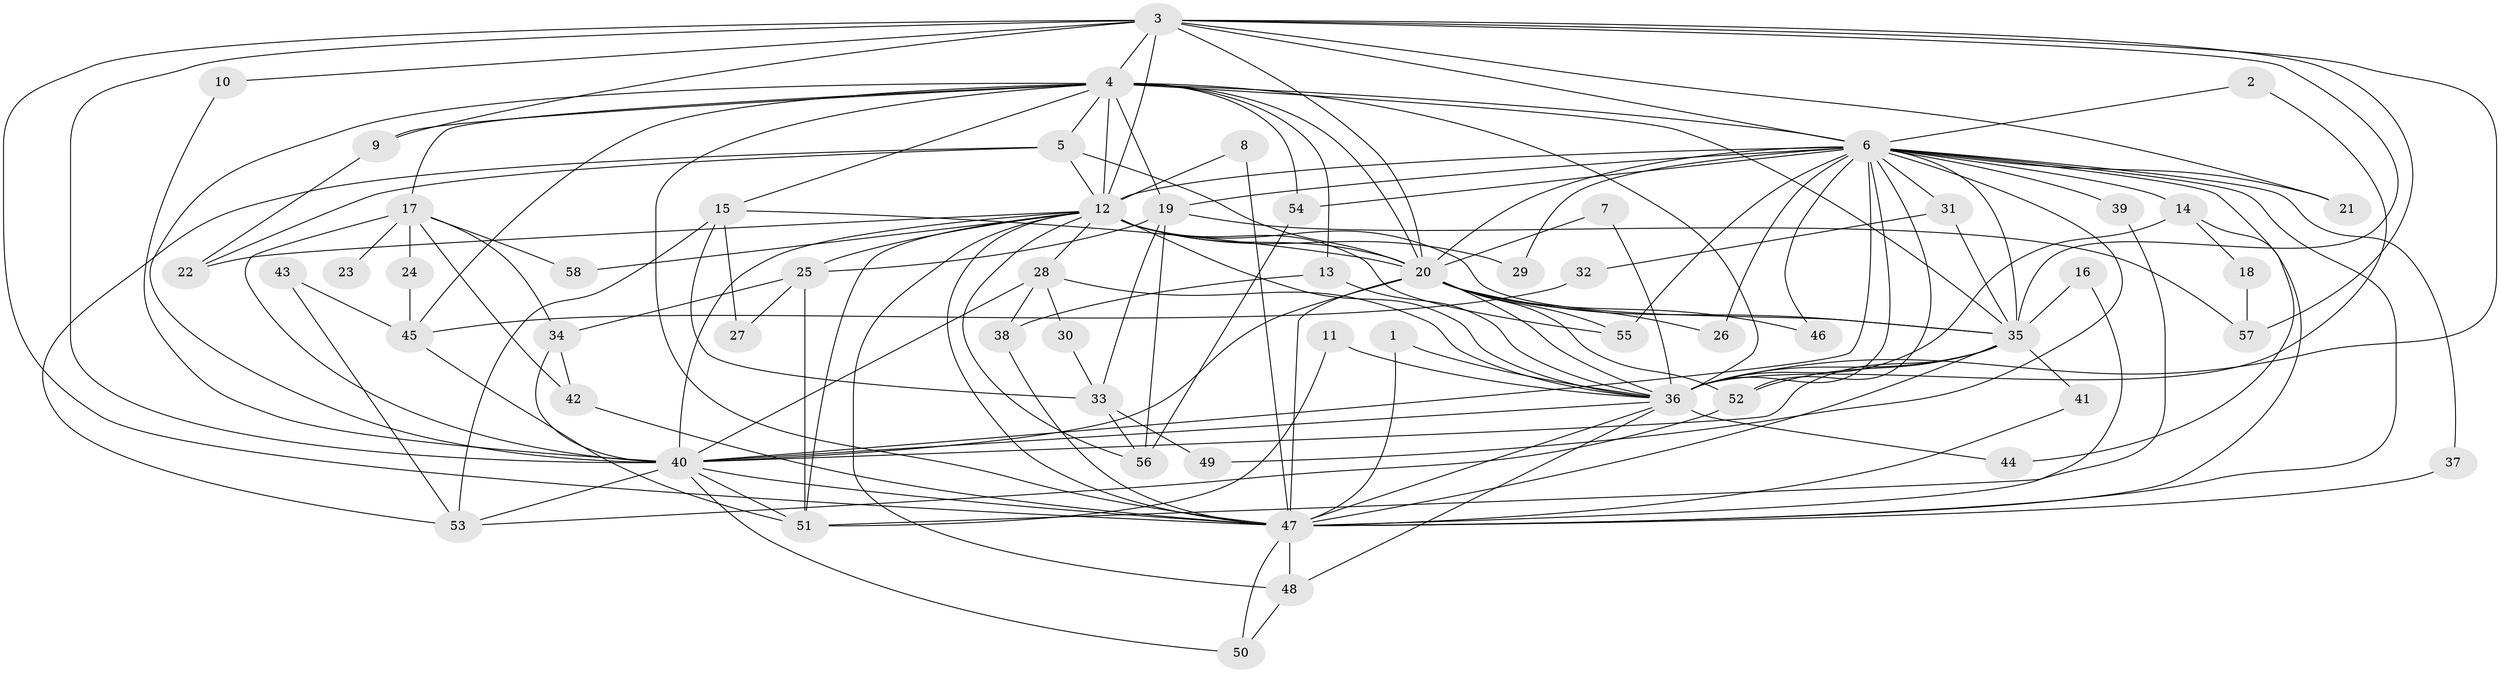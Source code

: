 // original degree distribution, {24: 0.010526315789473684, 25: 0.010526315789473684, 16: 0.031578947368421054, 18: 0.010526315789473684, 19: 0.021052631578947368, 20: 0.010526315789473684, 21: 0.010526315789473684, 4: 0.031578947368421054, 3: 0.18947368421052632, 2: 0.5578947368421052, 5: 0.07368421052631578, 7: 0.021052631578947368, 6: 0.010526315789473684, 9: 0.010526315789473684}
// Generated by graph-tools (version 1.1) at 2025/36/03/04/25 23:36:35]
// undirected, 58 vertices, 149 edges
graph export_dot {
  node [color=gray90,style=filled];
  1;
  2;
  3;
  4;
  5;
  6;
  7;
  8;
  9;
  10;
  11;
  12;
  13;
  14;
  15;
  16;
  17;
  18;
  19;
  20;
  21;
  22;
  23;
  24;
  25;
  26;
  27;
  28;
  29;
  30;
  31;
  32;
  33;
  34;
  35;
  36;
  37;
  38;
  39;
  40;
  41;
  42;
  43;
  44;
  45;
  46;
  47;
  48;
  49;
  50;
  51;
  52;
  53;
  54;
  55;
  56;
  57;
  58;
  1 -- 36 [weight=1.0];
  1 -- 47 [weight=1.0];
  2 -- 6 [weight=1.0];
  2 -- 36 [weight=1.0];
  3 -- 4 [weight=1.0];
  3 -- 6 [weight=2.0];
  3 -- 9 [weight=1.0];
  3 -- 10 [weight=1.0];
  3 -- 12 [weight=3.0];
  3 -- 20 [weight=1.0];
  3 -- 21 [weight=1.0];
  3 -- 35 [weight=1.0];
  3 -- 36 [weight=1.0];
  3 -- 40 [weight=1.0];
  3 -- 47 [weight=1.0];
  3 -- 57 [weight=1.0];
  4 -- 5 [weight=1.0];
  4 -- 6 [weight=2.0];
  4 -- 9 [weight=1.0];
  4 -- 12 [weight=1.0];
  4 -- 13 [weight=1.0];
  4 -- 15 [weight=1.0];
  4 -- 17 [weight=1.0];
  4 -- 19 [weight=1.0];
  4 -- 20 [weight=1.0];
  4 -- 35 [weight=2.0];
  4 -- 36 [weight=2.0];
  4 -- 40 [weight=1.0];
  4 -- 45 [weight=2.0];
  4 -- 47 [weight=1.0];
  4 -- 54 [weight=1.0];
  5 -- 12 [weight=1.0];
  5 -- 20 [weight=1.0];
  5 -- 22 [weight=1.0];
  5 -- 53 [weight=1.0];
  6 -- 12 [weight=2.0];
  6 -- 14 [weight=1.0];
  6 -- 19 [weight=2.0];
  6 -- 20 [weight=2.0];
  6 -- 21 [weight=1.0];
  6 -- 26 [weight=1.0];
  6 -- 29 [weight=1.0];
  6 -- 31 [weight=2.0];
  6 -- 35 [weight=3.0];
  6 -- 36 [weight=2.0];
  6 -- 37 [weight=1.0];
  6 -- 39 [weight=2.0];
  6 -- 40 [weight=2.0];
  6 -- 44 [weight=1.0];
  6 -- 46 [weight=1.0];
  6 -- 47 [weight=2.0];
  6 -- 49 [weight=2.0];
  6 -- 52 [weight=1.0];
  6 -- 54 [weight=1.0];
  6 -- 55 [weight=1.0];
  7 -- 20 [weight=1.0];
  7 -- 36 [weight=1.0];
  8 -- 12 [weight=1.0];
  8 -- 47 [weight=1.0];
  9 -- 22 [weight=1.0];
  10 -- 40 [weight=1.0];
  11 -- 36 [weight=1.0];
  11 -- 51 [weight=1.0];
  12 -- 20 [weight=2.0];
  12 -- 22 [weight=1.0];
  12 -- 25 [weight=1.0];
  12 -- 28 [weight=1.0];
  12 -- 29 [weight=1.0];
  12 -- 35 [weight=1.0];
  12 -- 36 [weight=1.0];
  12 -- 40 [weight=2.0];
  12 -- 47 [weight=1.0];
  12 -- 48 [weight=1.0];
  12 -- 51 [weight=2.0];
  12 -- 55 [weight=1.0];
  12 -- 56 [weight=1.0];
  12 -- 58 [weight=1.0];
  13 -- 36 [weight=1.0];
  13 -- 38 [weight=1.0];
  14 -- 18 [weight=1.0];
  14 -- 36 [weight=1.0];
  14 -- 47 [weight=1.0];
  15 -- 20 [weight=1.0];
  15 -- 27 [weight=1.0];
  15 -- 33 [weight=1.0];
  15 -- 53 [weight=1.0];
  16 -- 35 [weight=1.0];
  16 -- 47 [weight=1.0];
  17 -- 23 [weight=1.0];
  17 -- 24 [weight=1.0];
  17 -- 34 [weight=1.0];
  17 -- 40 [weight=1.0];
  17 -- 42 [weight=1.0];
  17 -- 58 [weight=1.0];
  18 -- 57 [weight=1.0];
  19 -- 25 [weight=1.0];
  19 -- 33 [weight=1.0];
  19 -- 56 [weight=2.0];
  19 -- 57 [weight=1.0];
  20 -- 26 [weight=1.0];
  20 -- 35 [weight=2.0];
  20 -- 36 [weight=1.0];
  20 -- 40 [weight=1.0];
  20 -- 46 [weight=1.0];
  20 -- 47 [weight=1.0];
  20 -- 52 [weight=1.0];
  20 -- 55 [weight=1.0];
  24 -- 45 [weight=1.0];
  25 -- 27 [weight=1.0];
  25 -- 34 [weight=1.0];
  25 -- 51 [weight=1.0];
  28 -- 30 [weight=1.0];
  28 -- 36 [weight=1.0];
  28 -- 38 [weight=1.0];
  28 -- 40 [weight=1.0];
  30 -- 33 [weight=1.0];
  31 -- 32 [weight=1.0];
  31 -- 35 [weight=1.0];
  32 -- 45 [weight=1.0];
  33 -- 49 [weight=1.0];
  33 -- 56 [weight=1.0];
  34 -- 40 [weight=1.0];
  34 -- 42 [weight=1.0];
  35 -- 36 [weight=1.0];
  35 -- 40 [weight=1.0];
  35 -- 41 [weight=1.0];
  35 -- 47 [weight=1.0];
  35 -- 52 [weight=1.0];
  36 -- 40 [weight=1.0];
  36 -- 44 [weight=1.0];
  36 -- 47 [weight=1.0];
  36 -- 48 [weight=1.0];
  37 -- 47 [weight=1.0];
  38 -- 47 [weight=1.0];
  39 -- 51 [weight=1.0];
  40 -- 47 [weight=3.0];
  40 -- 50 [weight=1.0];
  40 -- 51 [weight=1.0];
  40 -- 53 [weight=1.0];
  41 -- 47 [weight=1.0];
  42 -- 47 [weight=1.0];
  43 -- 45 [weight=1.0];
  43 -- 53 [weight=1.0];
  45 -- 51 [weight=1.0];
  47 -- 48 [weight=1.0];
  47 -- 50 [weight=1.0];
  48 -- 50 [weight=1.0];
  52 -- 53 [weight=1.0];
  54 -- 56 [weight=1.0];
}
